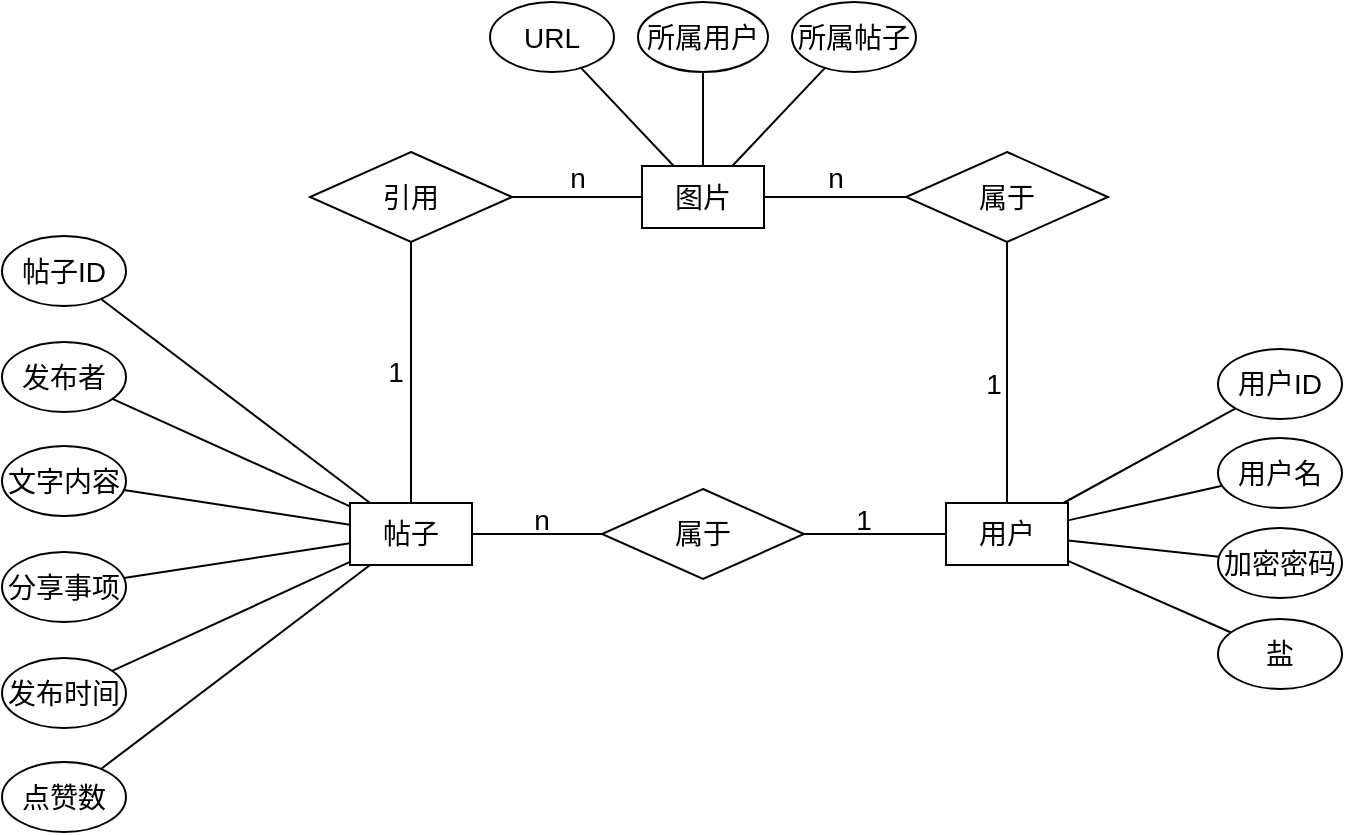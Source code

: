 <mxfile version="17.4.6" type="device"><diagram id="rFraOQ9Nu_gde97Czt9_" name="Page-1"><mxGraphModel dx="905" dy="590" grid="0" gridSize="10" guides="1" tooltips="1" connect="1" arrows="1" fold="1" page="1" pageScale="1" pageWidth="827" pageHeight="1169" background="none" math="0" shadow="0"><root><mxCell id="0"/><mxCell id="1" parent="0"/><mxCell id="Z9t_vfdlGxZXdkDOSckP-156" value="n" style="text;html=1;strokeColor=none;fillColor=none;align=center;verticalAlign=middle;whiteSpace=wrap;rounded=0;fontSize=14;" parent="1" vertex="1"><mxGeometry x="306" y="781.5" width="60" height="30" as="geometry"/></mxCell><mxCell id="Z9t_vfdlGxZXdkDOSckP-108" value="用户" style="rounded=0;whiteSpace=wrap;html=1;fontSize=14;" parent="1" vertex="1"><mxGeometry x="538" y="788.5" width="61" height="31" as="geometry"/></mxCell><mxCell id="Z9t_vfdlGxZXdkDOSckP-110" value="用户ID" style="ellipse;whiteSpace=wrap;html=1;fontSize=14;" parent="1" vertex="1"><mxGeometry x="674" y="711.5" width="62" height="35" as="geometry"/></mxCell><mxCell id="Z9t_vfdlGxZXdkDOSckP-111" value="用户名" style="ellipse;whiteSpace=wrap;html=1;fontSize=14;" parent="1" vertex="1"><mxGeometry x="674" y="756" width="62" height="35" as="geometry"/></mxCell><mxCell id="Z9t_vfdlGxZXdkDOSckP-112" value="加密密码" style="ellipse;whiteSpace=wrap;html=1;fontSize=14;" parent="1" vertex="1"><mxGeometry x="674" y="801" width="62" height="35" as="geometry"/></mxCell><mxCell id="Z9t_vfdlGxZXdkDOSckP-113" value="盐" style="ellipse;whiteSpace=wrap;html=1;fontSize=14;" parent="1" vertex="1"><mxGeometry x="674" y="846.5" width="62" height="35" as="geometry"/></mxCell><mxCell id="Z9t_vfdlGxZXdkDOSckP-114" value="" style="endArrow=none;html=1;rounded=0;fontSize=14;" parent="1" source="Z9t_vfdlGxZXdkDOSckP-110" target="Z9t_vfdlGxZXdkDOSckP-108" edge="1"><mxGeometry width="50" height="50" relative="1" as="geometry"><mxPoint x="505" y="850.5" as="sourcePoint"/><mxPoint x="555" y="800.5" as="targetPoint"/></mxGeometry></mxCell><mxCell id="Z9t_vfdlGxZXdkDOSckP-115" value="" style="endArrow=none;html=1;rounded=0;fontSize=14;" parent="1" source="Z9t_vfdlGxZXdkDOSckP-111" target="Z9t_vfdlGxZXdkDOSckP-108" edge="1"><mxGeometry width="50" height="50" relative="1" as="geometry"><mxPoint x="475.075" y="899.394" as="sourcePoint"/><mxPoint x="556.443" y="829.5" as="targetPoint"/></mxGeometry></mxCell><mxCell id="Z9t_vfdlGxZXdkDOSckP-116" value="" style="endArrow=none;html=1;rounded=0;fontSize=14;" parent="1" source="Z9t_vfdlGxZXdkDOSckP-112" target="Z9t_vfdlGxZXdkDOSckP-108" edge="1"><mxGeometry width="50" height="50" relative="1" as="geometry"><mxPoint x="545.044" y="896.836" as="sourcePoint"/><mxPoint x="568.998" y="829.5" as="targetPoint"/></mxGeometry></mxCell><mxCell id="Z9t_vfdlGxZXdkDOSckP-117" value="" style="endArrow=none;html=1;rounded=0;fontSize=14;" parent="1" source="Z9t_vfdlGxZXdkDOSckP-113" target="Z9t_vfdlGxZXdkDOSckP-108" edge="1"><mxGeometry width="50" height="50" relative="1" as="geometry"><mxPoint x="612.356" y="897.04" as="sourcePoint"/><mxPoint x="581.553" y="829.5" as="targetPoint"/></mxGeometry></mxCell><mxCell id="Z9t_vfdlGxZXdkDOSckP-151" value="属于" style="rhombus;whiteSpace=wrap;html=1;fontSize=14;" parent="1" vertex="1"><mxGeometry x="366" y="781.5" width="101" height="45" as="geometry"/></mxCell><mxCell id="Z9t_vfdlGxZXdkDOSckP-152" value="" style="endArrow=none;html=1;rounded=0;fontSize=14;" parent="1" source="Z9t_vfdlGxZXdkDOSckP-151" target="Z9t_vfdlGxZXdkDOSckP-108" edge="1"><mxGeometry width="50" height="50" relative="1" as="geometry"><mxPoint x="456" y="782.5" as="sourcePoint"/><mxPoint x="506" y="732.5" as="targetPoint"/></mxGeometry></mxCell><mxCell id="Z9t_vfdlGxZXdkDOSckP-153" value="" style="endArrow=none;html=1;rounded=0;startArrow=none;fontSize=14;" parent="1" source="Z9t_vfdlGxZXdkDOSckP-166" target="Z9t_vfdlGxZXdkDOSckP-151" edge="1"><mxGeometry width="50" height="50" relative="1" as="geometry"><mxPoint x="304.0" y="804.0" as="sourcePoint"/><mxPoint x="429" y="803.5" as="targetPoint"/></mxGeometry></mxCell><mxCell id="Z9t_vfdlGxZXdkDOSckP-154" value="1" style="text;html=1;strokeColor=none;fillColor=none;align=center;verticalAlign=middle;whiteSpace=wrap;rounded=0;fontSize=14;" parent="1" vertex="1"><mxGeometry x="467" y="781.5" width="60" height="30" as="geometry"/></mxCell><mxCell id="Z9t_vfdlGxZXdkDOSckP-166" value="帖子" style="rounded=0;whiteSpace=wrap;html=1;fontSize=14;" parent="1" vertex="1"><mxGeometry x="240" y="788.5" width="61" height="31" as="geometry"/></mxCell><mxCell id="Z9t_vfdlGxZXdkDOSckP-167" value="帖子ID" style="ellipse;whiteSpace=wrap;html=1;fontSize=14;" parent="1" vertex="1"><mxGeometry x="66" y="655" width="62" height="35" as="geometry"/></mxCell><mxCell id="Z9t_vfdlGxZXdkDOSckP-168" value="发布者" style="ellipse;whiteSpace=wrap;html=1;fontSize=14;" parent="1" vertex="1"><mxGeometry x="66" y="708" width="62" height="35" as="geometry"/></mxCell><mxCell id="Z9t_vfdlGxZXdkDOSckP-169" value="文字内容" style="ellipse;whiteSpace=wrap;html=1;fontSize=14;" parent="1" vertex="1"><mxGeometry x="66" y="760" width="62" height="35" as="geometry"/></mxCell><mxCell id="Z9t_vfdlGxZXdkDOSckP-170" value="分享事项" style="ellipse;whiteSpace=wrap;html=1;fontSize=14;" parent="1" vertex="1"><mxGeometry x="66" y="813" width="62" height="35" as="geometry"/></mxCell><mxCell id="Z9t_vfdlGxZXdkDOSckP-171" value="发布时间" style="ellipse;whiteSpace=wrap;html=1;fontSize=14;" parent="1" vertex="1"><mxGeometry x="66" y="866" width="62" height="35" as="geometry"/></mxCell><mxCell id="Z9t_vfdlGxZXdkDOSckP-172" value="点赞数" style="ellipse;whiteSpace=wrap;html=1;fontSize=14;" parent="1" vertex="1"><mxGeometry x="66" y="918" width="62" height="35" as="geometry"/></mxCell><mxCell id="Z9t_vfdlGxZXdkDOSckP-174" value="" style="endArrow=none;html=1;rounded=0;fontSize=14;" parent="1" source="Z9t_vfdlGxZXdkDOSckP-167" target="Z9t_vfdlGxZXdkDOSckP-166" edge="1"><mxGeometry width="50" height="50" relative="1" as="geometry"><mxPoint x="497.605" y="899.596" as="sourcePoint"/><mxPoint x="581.822" y="829.5" as="targetPoint"/></mxGeometry></mxCell><mxCell id="Z9t_vfdlGxZXdkDOSckP-175" value="" style="endArrow=none;html=1;rounded=0;fontSize=14;" parent="1" source="Z9t_vfdlGxZXdkDOSckP-168" target="Z9t_vfdlGxZXdkDOSckP-166" edge="1"><mxGeometry width="50" height="50" relative="1" as="geometry"><mxPoint x="125.523" y="696.533" as="sourcePoint"/><mxPoint x="260.049" y="798.5" as="targetPoint"/></mxGeometry></mxCell><mxCell id="Z9t_vfdlGxZXdkDOSckP-176" value="" style="endArrow=none;html=1;rounded=0;fontSize=14;" parent="1" source="Z9t_vfdlGxZXdkDOSckP-169" target="Z9t_vfdlGxZXdkDOSckP-166" edge="1"><mxGeometry width="50" height="50" relative="1" as="geometry"><mxPoint x="131.104" y="746.504" as="sourcePoint"/><mxPoint x="250" y="800.2" as="targetPoint"/></mxGeometry></mxCell><mxCell id="Z9t_vfdlGxZXdkDOSckP-177" value="" style="endArrow=none;html=1;rounded=0;fontSize=14;" parent="1" source="Z9t_vfdlGxZXdkDOSckP-170" target="Z9t_vfdlGxZXdkDOSckP-166" edge="1"><mxGeometry width="50" height="50" relative="1" as="geometry"><mxPoint x="136.932" y="792.055" as="sourcePoint"/><mxPoint x="250" y="809.341" as="targetPoint"/></mxGeometry></mxCell><mxCell id="Z9t_vfdlGxZXdkDOSckP-178" value="" style="endArrow=none;html=1;rounded=0;fontSize=14;" parent="1" source="Z9t_vfdlGxZXdkDOSckP-171" target="Z9t_vfdlGxZXdkDOSckP-166" edge="1"><mxGeometry width="50" height="50" relative="1" as="geometry"><mxPoint x="136.932" y="835.945" as="sourcePoint"/><mxPoint x="250" y="818.659" as="targetPoint"/></mxGeometry></mxCell><mxCell id="Z9t_vfdlGxZXdkDOSckP-179" value="" style="endArrow=none;html=1;rounded=0;fontSize=14;" parent="1" source="Z9t_vfdlGxZXdkDOSckP-172" target="Z9t_vfdlGxZXdkDOSckP-166" edge="1"><mxGeometry width="50" height="50" relative="1" as="geometry"><mxPoint x="131.104" y="882.496" as="sourcePoint"/><mxPoint x="250" y="827.976" as="targetPoint"/></mxGeometry></mxCell><mxCell id="CHk60zKGqgC46842UpYv-2" value="图片" style="rounded=0;whiteSpace=wrap;html=1;fontSize=14;" parent="1" vertex="1"><mxGeometry x="386" y="620" width="61" height="31" as="geometry"/></mxCell><mxCell id="CHk60zKGqgC46842UpYv-4" value="URL" style="ellipse;whiteSpace=wrap;html=1;fontSize=14;" parent="1" vertex="1"><mxGeometry x="310" y="538" width="62" height="35" as="geometry"/></mxCell><mxCell id="CHk60zKGqgC46842UpYv-5" value="所属用户" style="ellipse;whiteSpace=wrap;html=1;fontSize=14;" parent="1" vertex="1"><mxGeometry x="384" y="538" width="65" height="35" as="geometry"/></mxCell><mxCell id="CHk60zKGqgC46842UpYv-6" value="" style="endArrow=none;html=1;rounded=0;fontSize=14;" parent="1" source="CHk60zKGqgC46842UpYv-4" target="CHk60zKGqgC46842UpYv-2" edge="1"><mxGeometry width="50" height="50" relative="1" as="geometry"><mxPoint x="126.559" y="690.517" as="sourcePoint"/><mxPoint x="261.049" y="792.5" as="targetPoint"/></mxGeometry></mxCell><mxCell id="CHk60zKGqgC46842UpYv-7" value="" style="endArrow=none;html=1;rounded=0;fontSize=14;" parent="1" source="CHk60zKGqgC46842UpYv-5" target="CHk60zKGqgC46842UpYv-2" edge="1"><mxGeometry width="50" height="50" relative="1" as="geometry"><mxPoint x="384.537" y="577.151" as="sourcePoint"/><mxPoint x="415.681" y="632.0" as="targetPoint"/></mxGeometry></mxCell><mxCell id="CHk60zKGqgC46842UpYv-8" value="属于" style="rhombus;whiteSpace=wrap;html=1;fontSize=14;" parent="1" vertex="1"><mxGeometry x="518" y="613" width="101" height="45" as="geometry"/></mxCell><mxCell id="CHk60zKGqgC46842UpYv-9" value="引用" style="rhombus;whiteSpace=wrap;html=1;fontSize=14;" parent="1" vertex="1"><mxGeometry x="220" y="613" width="101" height="45" as="geometry"/></mxCell><mxCell id="CHk60zKGqgC46842UpYv-10" value="" style="endArrow=none;html=1;rounded=0;startArrow=none;fontSize=14;" parent="1" source="CHk60zKGqgC46842UpYv-9" target="Z9t_vfdlGxZXdkDOSckP-166" edge="1"><mxGeometry width="50" height="50" relative="1" as="geometry"><mxPoint x="274.0" y="722" as="sourcePoint"/><mxPoint x="339" y="722" as="targetPoint"/></mxGeometry></mxCell><mxCell id="CHk60zKGqgC46842UpYv-11" value="" style="endArrow=none;html=1;rounded=0;startArrow=none;fontSize=14;" parent="1" source="CHk60zKGqgC46842UpYv-9" target="CHk60zKGqgC46842UpYv-2" edge="1"><mxGeometry width="50" height="50" relative="1" as="geometry"><mxPoint x="280.5" y="668" as="sourcePoint"/><mxPoint x="280.5" y="798.5" as="targetPoint"/></mxGeometry></mxCell><mxCell id="CHk60zKGqgC46842UpYv-12" value="" style="endArrow=none;html=1;rounded=0;startArrow=none;fontSize=14;" parent="1" source="CHk60zKGqgC46842UpYv-8" target="CHk60zKGqgC46842UpYv-2" edge="1"><mxGeometry width="50" height="50" relative="1" as="geometry"><mxPoint x="331" y="645.5" as="sourcePoint"/><mxPoint x="396" y="645.5" as="targetPoint"/></mxGeometry></mxCell><mxCell id="CHk60zKGqgC46842UpYv-13" value="" style="endArrow=none;html=1;rounded=0;startArrow=none;fontSize=14;" parent="1" source="CHk60zKGqgC46842UpYv-8" target="Z9t_vfdlGxZXdkDOSckP-108" edge="1"><mxGeometry width="50" height="50" relative="1" as="geometry"><mxPoint x="528.0" y="645.5" as="sourcePoint"/><mxPoint x="457" y="645.5" as="targetPoint"/></mxGeometry></mxCell><mxCell id="qDR4f87jvEjbznJPId6l-1" value="n" style="text;html=1;strokeColor=none;fillColor=none;align=center;verticalAlign=middle;whiteSpace=wrap;rounded=0;fontSize=14;" vertex="1" parent="1"><mxGeometry x="324" y="611" width="60" height="30" as="geometry"/></mxCell><mxCell id="qDR4f87jvEjbznJPId6l-2" value="1" style="text;html=1;strokeColor=none;fillColor=none;align=center;verticalAlign=middle;whiteSpace=wrap;rounded=0;fontSize=14;" vertex="1" parent="1"><mxGeometry x="233" y="708" width="60" height="30" as="geometry"/></mxCell><mxCell id="qDR4f87jvEjbznJPId6l-4" value="1" style="text;html=1;strokeColor=none;fillColor=none;align=center;verticalAlign=middle;whiteSpace=wrap;rounded=0;fontSize=14;" vertex="1" parent="1"><mxGeometry x="532" y="714" width="60" height="30" as="geometry"/></mxCell><mxCell id="qDR4f87jvEjbznJPId6l-5" value="n" style="text;html=1;strokeColor=none;fillColor=none;align=center;verticalAlign=middle;whiteSpace=wrap;rounded=0;fontSize=14;" vertex="1" parent="1"><mxGeometry x="453" y="611" width="60" height="30" as="geometry"/></mxCell><mxCell id="qDR4f87jvEjbznJPId6l-6" value="所属帖子" style="ellipse;whiteSpace=wrap;html=1;fontSize=14;" vertex="1" parent="1"><mxGeometry x="461" y="538" width="62" height="35" as="geometry"/></mxCell><mxCell id="qDR4f87jvEjbznJPId6l-7" value="" style="endArrow=none;html=1;rounded=0;fontSize=14;" edge="1" parent="1" source="qDR4f87jvEjbznJPId6l-6" target="CHk60zKGqgC46842UpYv-2"><mxGeometry width="50" height="50" relative="1" as="geometry"><mxPoint x="426.5" y="583" as="sourcePoint"/><mxPoint x="426.5" y="630" as="targetPoint"/></mxGeometry></mxCell></root></mxGraphModel></diagram></mxfile>